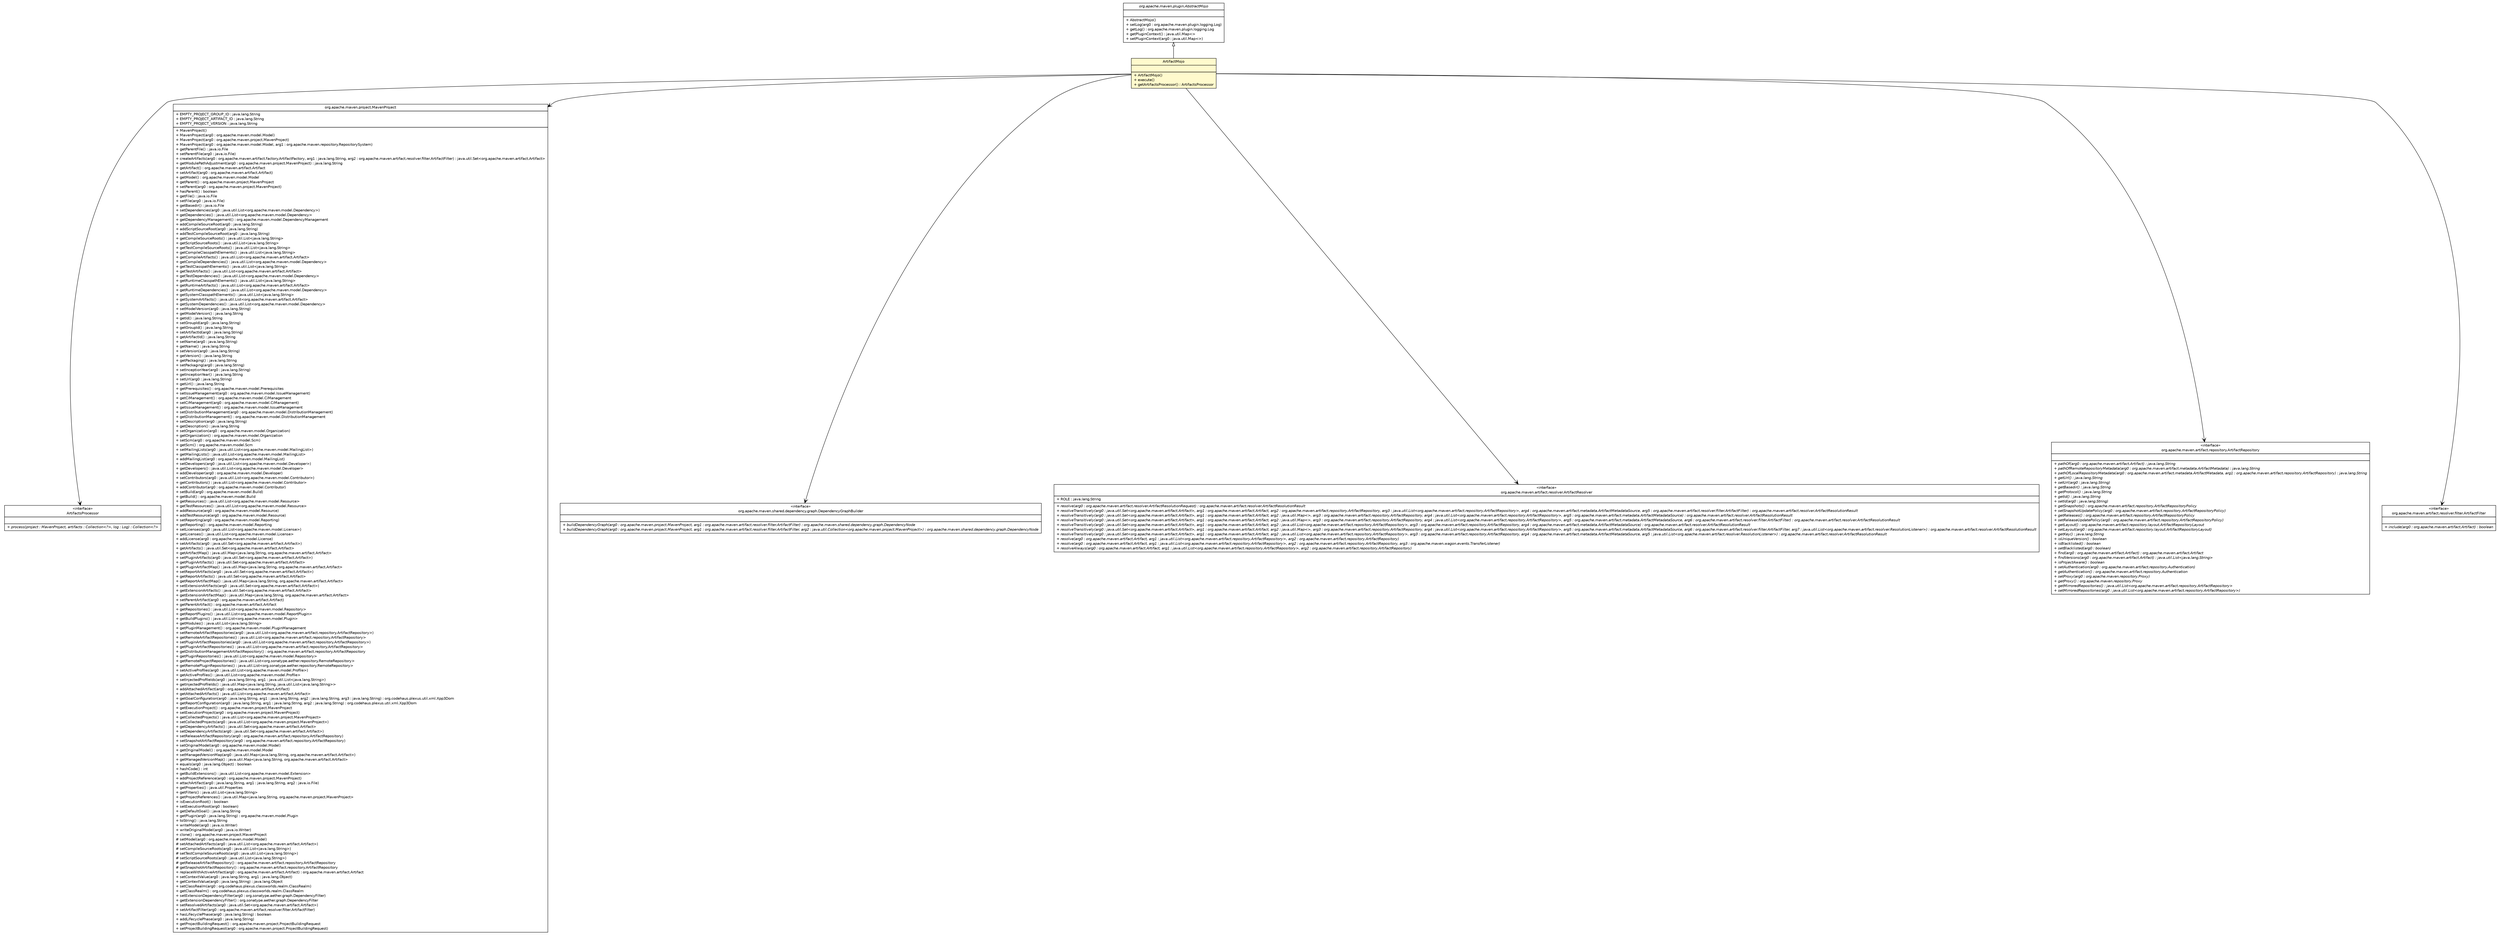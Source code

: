 #!/usr/local/bin/dot
#
# Class diagram 
# Generated by UMLGraph version R5_6-24-gf6e263 (http://www.umlgraph.org/)
#

digraph G {
	edge [fontname="Helvetica",fontsize=10,labelfontname="Helvetica",labelfontsize=10];
	node [fontname="Helvetica",fontsize=10,shape=plaintext];
	nodesep=0.25;
	ranksep=0.5;
	// com.edugility.maven.ArtifactsProcessor
	c15 [label=<<table title="com.edugility.maven.ArtifactsProcessor" border="0" cellborder="1" cellspacing="0" cellpadding="2" port="p" href="./ArtifactsProcessor.html">
		<tr><td><table border="0" cellspacing="0" cellpadding="1">
<tr><td align="center" balign="center"> &#171;interface&#187; </td></tr>
<tr><td align="center" balign="center"> ArtifactsProcessor </td></tr>
		</table></td></tr>
		<tr><td><table border="0" cellspacing="0" cellpadding="1">
<tr><td align="left" balign="left">  </td></tr>
		</table></td></tr>
		<tr><td><table border="0" cellspacing="0" cellpadding="1">
<tr><td align="left" balign="left"><font face="Helvetica-Oblique" point-size="10.0"> + process(project : MavenProject, artifacts : Collection&lt;?&gt;, log : Log) : Collection&lt;?&gt; </font></td></tr>
		</table></td></tr>
		</table>>, URL="./ArtifactsProcessor.html", fontname="Helvetica", fontcolor="black", fontsize=10.0];
	// com.edugility.maven.ArtifactMojo
	c20 [label=<<table title="com.edugility.maven.ArtifactMojo" border="0" cellborder="1" cellspacing="0" cellpadding="2" port="p" bgcolor="lemonChiffon" href="./ArtifactMojo.html">
		<tr><td><table border="0" cellspacing="0" cellpadding="1">
<tr><td align="center" balign="center"> ArtifactMojo </td></tr>
		</table></td></tr>
		<tr><td><table border="0" cellspacing="0" cellpadding="1">
<tr><td align="left" balign="left">  </td></tr>
		</table></td></tr>
		<tr><td><table border="0" cellspacing="0" cellpadding="1">
<tr><td align="left" balign="left"> + ArtifactMojo() </td></tr>
<tr><td align="left" balign="left"> + execute() </td></tr>
<tr><td align="left" balign="left"> + getArtifactsProcessor() : ArtifactsProcessor </td></tr>
		</table></td></tr>
		</table>>, URL="./ArtifactMojo.html", fontname="Helvetica", fontcolor="black", fontsize=10.0];
	//com.edugility.maven.ArtifactMojo extends org.apache.maven.plugin.AbstractMojo
	c25:p -> c20:p [dir=back,arrowtail=empty];
	// com.edugility.maven.ArtifactMojo NAVASSOC org.apache.maven.project.MavenProject
	c20:p -> c39:p [taillabel="", label="", headlabel="", fontname="Helvetica", fontcolor="black", fontsize=10.0, color="black", arrowhead=open];
	// com.edugility.maven.ArtifactMojo NAVASSOC org.apache.maven.shared.dependency.graph.DependencyGraphBuilder
	c20:p -> c40:p [taillabel="", label="", headlabel="", fontname="Helvetica", fontcolor="black", fontsize=10.0, color="black", arrowhead=open];
	// com.edugility.maven.ArtifactMojo NAVASSOC org.apache.maven.artifact.resolver.ArtifactResolver
	c20:p -> c41:p [taillabel="", label="", headlabel="", fontname="Helvetica", fontcolor="black", fontsize=10.0, color="black", arrowhead=open];
	// com.edugility.maven.ArtifactMojo NAVASSOC com.edugility.maven.ArtifactsProcessor
	c20:p -> c15:p [taillabel="", label="", headlabel="", fontname="Helvetica", fontcolor="black", fontsize=10.0, color="black", arrowhead=open];
	// com.edugility.maven.ArtifactMojo NAVASSOC org.apache.maven.artifact.repository.ArtifactRepository
	c20:p -> c42:p [taillabel="", label="", headlabel="", fontname="Helvetica", fontcolor="black", fontsize=10.0, color="black", arrowhead=open];
	// com.edugility.maven.ArtifactMojo NAVASSOC org.apache.maven.artifact.resolver.filter.ArtifactFilter
	c20:p -> c43:p [taillabel="", label="", headlabel="", fontname="Helvetica", fontcolor="black", fontsize=10.0, color="black", arrowhead=open];
	// org.apache.maven.artifact.resolver.filter.ArtifactFilter
	c43 [label=<<table title="org.apache.maven.artifact.resolver.filter.ArtifactFilter" border="0" cellborder="1" cellspacing="0" cellpadding="2" port="p" href="http://maven.apache.org/ref/current/apidocs/org/apache/maven/artifact/resolver/filter/ArtifactFilter.html">
		<tr><td><table border="0" cellspacing="0" cellpadding="1">
<tr><td align="center" balign="center"> &#171;interface&#187; </td></tr>
<tr><td align="center" balign="center"> org.apache.maven.artifact.resolver.filter.ArtifactFilter </td></tr>
		</table></td></tr>
		<tr><td><table border="0" cellspacing="0" cellpadding="1">
<tr><td align="left" balign="left">  </td></tr>
		</table></td></tr>
		<tr><td><table border="0" cellspacing="0" cellpadding="1">
<tr><td align="left" balign="left"><font face="Helvetica-Oblique" point-size="10.0"> + include(arg0 : org.apache.maven.artifact.Artifact) : boolean </font></td></tr>
		</table></td></tr>
		</table>>, URL="http://maven.apache.org/ref/current/apidocs/org/apache/maven/artifact/resolver/filter/ArtifactFilter.html", fontname="Helvetica", fontcolor="black", fontsize=10.0];
	// org.apache.maven.project.MavenProject
	c39 [label=<<table title="org.apache.maven.project.MavenProject" border="0" cellborder="1" cellspacing="0" cellpadding="2" port="p" href="http://maven.apache.org/ref/current/apidocs/org/apache/maven/project/MavenProject.html">
		<tr><td><table border="0" cellspacing="0" cellpadding="1">
<tr><td align="center" balign="center"> org.apache.maven.project.MavenProject </td></tr>
		</table></td></tr>
		<tr><td><table border="0" cellspacing="0" cellpadding="1">
<tr><td align="left" balign="left"> + EMPTY_PROJECT_GROUP_ID : java.lang.String </td></tr>
<tr><td align="left" balign="left"> + EMPTY_PROJECT_ARTIFACT_ID : java.lang.String </td></tr>
<tr><td align="left" balign="left"> + EMPTY_PROJECT_VERSION : java.lang.String </td></tr>
		</table></td></tr>
		<tr><td><table border="0" cellspacing="0" cellpadding="1">
<tr><td align="left" balign="left"> + MavenProject() </td></tr>
<tr><td align="left" balign="left"> + MavenProject(arg0 : org.apache.maven.model.Model) </td></tr>
<tr><td align="left" balign="left"> + MavenProject(arg0 : org.apache.maven.project.MavenProject) </td></tr>
<tr><td align="left" balign="left"> + MavenProject(arg0 : org.apache.maven.model.Model, arg1 : org.apache.maven.repository.RepositorySystem) </td></tr>
<tr><td align="left" balign="left"> + getParentFile() : java.io.File </td></tr>
<tr><td align="left" balign="left"> + setParentFile(arg0 : java.io.File) </td></tr>
<tr><td align="left" balign="left"> + createArtifacts(arg0 : org.apache.maven.artifact.factory.ArtifactFactory, arg1 : java.lang.String, arg2 : org.apache.maven.artifact.resolver.filter.ArtifactFilter) : java.util.Set&lt;org.apache.maven.artifact.Artifact&gt; </td></tr>
<tr><td align="left" balign="left"> + getModulePathAdjustment(arg0 : org.apache.maven.project.MavenProject) : java.lang.String </td></tr>
<tr><td align="left" balign="left"> + getArtifact() : org.apache.maven.artifact.Artifact </td></tr>
<tr><td align="left" balign="left"> + setArtifact(arg0 : org.apache.maven.artifact.Artifact) </td></tr>
<tr><td align="left" balign="left"> + getModel() : org.apache.maven.model.Model </td></tr>
<tr><td align="left" balign="left"> + getParent() : org.apache.maven.project.MavenProject </td></tr>
<tr><td align="left" balign="left"> + setParent(arg0 : org.apache.maven.project.MavenProject) </td></tr>
<tr><td align="left" balign="left"> + hasParent() : boolean </td></tr>
<tr><td align="left" balign="left"> + getFile() : java.io.File </td></tr>
<tr><td align="left" balign="left"> + setFile(arg0 : java.io.File) </td></tr>
<tr><td align="left" balign="left"> + getBasedir() : java.io.File </td></tr>
<tr><td align="left" balign="left"> + setDependencies(arg0 : java.util.List&lt;org.apache.maven.model.Dependency&gt;) </td></tr>
<tr><td align="left" balign="left"> + getDependencies() : java.util.List&lt;org.apache.maven.model.Dependency&gt; </td></tr>
<tr><td align="left" balign="left"> + getDependencyManagement() : org.apache.maven.model.DependencyManagement </td></tr>
<tr><td align="left" balign="left"> + addCompileSourceRoot(arg0 : java.lang.String) </td></tr>
<tr><td align="left" balign="left"> + addScriptSourceRoot(arg0 : java.lang.String) </td></tr>
<tr><td align="left" balign="left"> + addTestCompileSourceRoot(arg0 : java.lang.String) </td></tr>
<tr><td align="left" balign="left"> + getCompileSourceRoots() : java.util.List&lt;java.lang.String&gt; </td></tr>
<tr><td align="left" balign="left"> + getScriptSourceRoots() : java.util.List&lt;java.lang.String&gt; </td></tr>
<tr><td align="left" balign="left"> + getTestCompileSourceRoots() : java.util.List&lt;java.lang.String&gt; </td></tr>
<tr><td align="left" balign="left"> + getCompileClasspathElements() : java.util.List&lt;java.lang.String&gt; </td></tr>
<tr><td align="left" balign="left"> + getCompileArtifacts() : java.util.List&lt;org.apache.maven.artifact.Artifact&gt; </td></tr>
<tr><td align="left" balign="left"> + getCompileDependencies() : java.util.List&lt;org.apache.maven.model.Dependency&gt; </td></tr>
<tr><td align="left" balign="left"> + getTestClasspathElements() : java.util.List&lt;java.lang.String&gt; </td></tr>
<tr><td align="left" balign="left"> + getTestArtifacts() : java.util.List&lt;org.apache.maven.artifact.Artifact&gt; </td></tr>
<tr><td align="left" balign="left"> + getTestDependencies() : java.util.List&lt;org.apache.maven.model.Dependency&gt; </td></tr>
<tr><td align="left" balign="left"> + getRuntimeClasspathElements() : java.util.List&lt;java.lang.String&gt; </td></tr>
<tr><td align="left" balign="left"> + getRuntimeArtifacts() : java.util.List&lt;org.apache.maven.artifact.Artifact&gt; </td></tr>
<tr><td align="left" balign="left"> + getRuntimeDependencies() : java.util.List&lt;org.apache.maven.model.Dependency&gt; </td></tr>
<tr><td align="left" balign="left"> + getSystemClasspathElements() : java.util.List&lt;java.lang.String&gt; </td></tr>
<tr><td align="left" balign="left"> + getSystemArtifacts() : java.util.List&lt;org.apache.maven.artifact.Artifact&gt; </td></tr>
<tr><td align="left" balign="left"> + getSystemDependencies() : java.util.List&lt;org.apache.maven.model.Dependency&gt; </td></tr>
<tr><td align="left" balign="left"> + setModelVersion(arg0 : java.lang.String) </td></tr>
<tr><td align="left" balign="left"> + getModelVersion() : java.lang.String </td></tr>
<tr><td align="left" balign="left"> + getId() : java.lang.String </td></tr>
<tr><td align="left" balign="left"> + setGroupId(arg0 : java.lang.String) </td></tr>
<tr><td align="left" balign="left"> + getGroupId() : java.lang.String </td></tr>
<tr><td align="left" balign="left"> + setArtifactId(arg0 : java.lang.String) </td></tr>
<tr><td align="left" balign="left"> + getArtifactId() : java.lang.String </td></tr>
<tr><td align="left" balign="left"> + setName(arg0 : java.lang.String) </td></tr>
<tr><td align="left" balign="left"> + getName() : java.lang.String </td></tr>
<tr><td align="left" balign="left"> + setVersion(arg0 : java.lang.String) </td></tr>
<tr><td align="left" balign="left"> + getVersion() : java.lang.String </td></tr>
<tr><td align="left" balign="left"> + getPackaging() : java.lang.String </td></tr>
<tr><td align="left" balign="left"> + setPackaging(arg0 : java.lang.String) </td></tr>
<tr><td align="left" balign="left"> + setInceptionYear(arg0 : java.lang.String) </td></tr>
<tr><td align="left" balign="left"> + getInceptionYear() : java.lang.String </td></tr>
<tr><td align="left" balign="left"> + setUrl(arg0 : java.lang.String) </td></tr>
<tr><td align="left" balign="left"> + getUrl() : java.lang.String </td></tr>
<tr><td align="left" balign="left"> + getPrerequisites() : org.apache.maven.model.Prerequisites </td></tr>
<tr><td align="left" balign="left"> + setIssueManagement(arg0 : org.apache.maven.model.IssueManagement) </td></tr>
<tr><td align="left" balign="left"> + getCiManagement() : org.apache.maven.model.CiManagement </td></tr>
<tr><td align="left" balign="left"> + setCiManagement(arg0 : org.apache.maven.model.CiManagement) </td></tr>
<tr><td align="left" balign="left"> + getIssueManagement() : org.apache.maven.model.IssueManagement </td></tr>
<tr><td align="left" balign="left"> + setDistributionManagement(arg0 : org.apache.maven.model.DistributionManagement) </td></tr>
<tr><td align="left" balign="left"> + getDistributionManagement() : org.apache.maven.model.DistributionManagement </td></tr>
<tr><td align="left" balign="left"> + setDescription(arg0 : java.lang.String) </td></tr>
<tr><td align="left" balign="left"> + getDescription() : java.lang.String </td></tr>
<tr><td align="left" balign="left"> + setOrganization(arg0 : org.apache.maven.model.Organization) </td></tr>
<tr><td align="left" balign="left"> + getOrganization() : org.apache.maven.model.Organization </td></tr>
<tr><td align="left" balign="left"> + setScm(arg0 : org.apache.maven.model.Scm) </td></tr>
<tr><td align="left" balign="left"> + getScm() : org.apache.maven.model.Scm </td></tr>
<tr><td align="left" balign="left"> + setMailingLists(arg0 : java.util.List&lt;org.apache.maven.model.MailingList&gt;) </td></tr>
<tr><td align="left" balign="left"> + getMailingLists() : java.util.List&lt;org.apache.maven.model.MailingList&gt; </td></tr>
<tr><td align="left" balign="left"> + addMailingList(arg0 : org.apache.maven.model.MailingList) </td></tr>
<tr><td align="left" balign="left"> + setDevelopers(arg0 : java.util.List&lt;org.apache.maven.model.Developer&gt;) </td></tr>
<tr><td align="left" balign="left"> + getDevelopers() : java.util.List&lt;org.apache.maven.model.Developer&gt; </td></tr>
<tr><td align="left" balign="left"> + addDeveloper(arg0 : org.apache.maven.model.Developer) </td></tr>
<tr><td align="left" balign="left"> + setContributors(arg0 : java.util.List&lt;org.apache.maven.model.Contributor&gt;) </td></tr>
<tr><td align="left" balign="left"> + getContributors() : java.util.List&lt;org.apache.maven.model.Contributor&gt; </td></tr>
<tr><td align="left" balign="left"> + addContributor(arg0 : org.apache.maven.model.Contributor) </td></tr>
<tr><td align="left" balign="left"> + setBuild(arg0 : org.apache.maven.model.Build) </td></tr>
<tr><td align="left" balign="left"> + getBuild() : org.apache.maven.model.Build </td></tr>
<tr><td align="left" balign="left"> + getResources() : java.util.List&lt;org.apache.maven.model.Resource&gt; </td></tr>
<tr><td align="left" balign="left"> + getTestResources() : java.util.List&lt;org.apache.maven.model.Resource&gt; </td></tr>
<tr><td align="left" balign="left"> + addResource(arg0 : org.apache.maven.model.Resource) </td></tr>
<tr><td align="left" balign="left"> + addTestResource(arg0 : org.apache.maven.model.Resource) </td></tr>
<tr><td align="left" balign="left"> + setReporting(arg0 : org.apache.maven.model.Reporting) </td></tr>
<tr><td align="left" balign="left"> + getReporting() : org.apache.maven.model.Reporting </td></tr>
<tr><td align="left" balign="left"> + setLicenses(arg0 : java.util.List&lt;org.apache.maven.model.License&gt;) </td></tr>
<tr><td align="left" balign="left"> + getLicenses() : java.util.List&lt;org.apache.maven.model.License&gt; </td></tr>
<tr><td align="left" balign="left"> + addLicense(arg0 : org.apache.maven.model.License) </td></tr>
<tr><td align="left" balign="left"> + setArtifacts(arg0 : java.util.Set&lt;org.apache.maven.artifact.Artifact&gt;) </td></tr>
<tr><td align="left" balign="left"> + getArtifacts() : java.util.Set&lt;org.apache.maven.artifact.Artifact&gt; </td></tr>
<tr><td align="left" balign="left"> + getArtifactMap() : java.util.Map&lt;java.lang.String, org.apache.maven.artifact.Artifact&gt; </td></tr>
<tr><td align="left" balign="left"> + setPluginArtifacts(arg0 : java.util.Set&lt;org.apache.maven.artifact.Artifact&gt;) </td></tr>
<tr><td align="left" balign="left"> + getPluginArtifacts() : java.util.Set&lt;org.apache.maven.artifact.Artifact&gt; </td></tr>
<tr><td align="left" balign="left"> + getPluginArtifactMap() : java.util.Map&lt;java.lang.String, org.apache.maven.artifact.Artifact&gt; </td></tr>
<tr><td align="left" balign="left"> + setReportArtifacts(arg0 : java.util.Set&lt;org.apache.maven.artifact.Artifact&gt;) </td></tr>
<tr><td align="left" balign="left"> + getReportArtifacts() : java.util.Set&lt;org.apache.maven.artifact.Artifact&gt; </td></tr>
<tr><td align="left" balign="left"> + getReportArtifactMap() : java.util.Map&lt;java.lang.String, org.apache.maven.artifact.Artifact&gt; </td></tr>
<tr><td align="left" balign="left"> + setExtensionArtifacts(arg0 : java.util.Set&lt;org.apache.maven.artifact.Artifact&gt;) </td></tr>
<tr><td align="left" balign="left"> + getExtensionArtifacts() : java.util.Set&lt;org.apache.maven.artifact.Artifact&gt; </td></tr>
<tr><td align="left" balign="left"> + getExtensionArtifactMap() : java.util.Map&lt;java.lang.String, org.apache.maven.artifact.Artifact&gt; </td></tr>
<tr><td align="left" balign="left"> + setParentArtifact(arg0 : org.apache.maven.artifact.Artifact) </td></tr>
<tr><td align="left" balign="left"> + getParentArtifact() : org.apache.maven.artifact.Artifact </td></tr>
<tr><td align="left" balign="left"> + getRepositories() : java.util.List&lt;org.apache.maven.model.Repository&gt; </td></tr>
<tr><td align="left" balign="left"> + getReportPlugins() : java.util.List&lt;org.apache.maven.model.ReportPlugin&gt; </td></tr>
<tr><td align="left" balign="left"> + getBuildPlugins() : java.util.List&lt;org.apache.maven.model.Plugin&gt; </td></tr>
<tr><td align="left" balign="left"> + getModules() : java.util.List&lt;java.lang.String&gt; </td></tr>
<tr><td align="left" balign="left"> + getPluginManagement() : org.apache.maven.model.PluginManagement </td></tr>
<tr><td align="left" balign="left"> + setRemoteArtifactRepositories(arg0 : java.util.List&lt;org.apache.maven.artifact.repository.ArtifactRepository&gt;) </td></tr>
<tr><td align="left" balign="left"> + getRemoteArtifactRepositories() : java.util.List&lt;org.apache.maven.artifact.repository.ArtifactRepository&gt; </td></tr>
<tr><td align="left" balign="left"> + setPluginArtifactRepositories(arg0 : java.util.List&lt;org.apache.maven.artifact.repository.ArtifactRepository&gt;) </td></tr>
<tr><td align="left" balign="left"> + getPluginArtifactRepositories() : java.util.List&lt;org.apache.maven.artifact.repository.ArtifactRepository&gt; </td></tr>
<tr><td align="left" balign="left"> + getDistributionManagementArtifactRepository() : org.apache.maven.artifact.repository.ArtifactRepository </td></tr>
<tr><td align="left" balign="left"> + getPluginRepositories() : java.util.List&lt;org.apache.maven.model.Repository&gt; </td></tr>
<tr><td align="left" balign="left"> + getRemoteProjectRepositories() : java.util.List&lt;org.sonatype.aether.repository.RemoteRepository&gt; </td></tr>
<tr><td align="left" balign="left"> + getRemotePluginRepositories() : java.util.List&lt;org.sonatype.aether.repository.RemoteRepository&gt; </td></tr>
<tr><td align="left" balign="left"> + setActiveProfiles(arg0 : java.util.List&lt;org.apache.maven.model.Profile&gt;) </td></tr>
<tr><td align="left" balign="left"> + getActiveProfiles() : java.util.List&lt;org.apache.maven.model.Profile&gt; </td></tr>
<tr><td align="left" balign="left"> + setInjectedProfileIds(arg0 : java.lang.String, arg1 : java.util.List&lt;java.lang.String&gt;) </td></tr>
<tr><td align="left" balign="left"> + getInjectedProfileIds() : java.util.Map&lt;java.lang.String, java.util.List&lt;java.lang.String&gt;&gt; </td></tr>
<tr><td align="left" balign="left"> + addAttachedArtifact(arg0 : org.apache.maven.artifact.Artifact) </td></tr>
<tr><td align="left" balign="left"> + getAttachedArtifacts() : java.util.List&lt;org.apache.maven.artifact.Artifact&gt; </td></tr>
<tr><td align="left" balign="left"> + getGoalConfiguration(arg0 : java.lang.String, arg1 : java.lang.String, arg2 : java.lang.String, arg3 : java.lang.String) : org.codehaus.plexus.util.xml.Xpp3Dom </td></tr>
<tr><td align="left" balign="left"> + getReportConfiguration(arg0 : java.lang.String, arg1 : java.lang.String, arg2 : java.lang.String) : org.codehaus.plexus.util.xml.Xpp3Dom </td></tr>
<tr><td align="left" balign="left"> + getExecutionProject() : org.apache.maven.project.MavenProject </td></tr>
<tr><td align="left" balign="left"> + setExecutionProject(arg0 : org.apache.maven.project.MavenProject) </td></tr>
<tr><td align="left" balign="left"> + getCollectedProjects() : java.util.List&lt;org.apache.maven.project.MavenProject&gt; </td></tr>
<tr><td align="left" balign="left"> + setCollectedProjects(arg0 : java.util.List&lt;org.apache.maven.project.MavenProject&gt;) </td></tr>
<tr><td align="left" balign="left"> + getDependencyArtifacts() : java.util.Set&lt;org.apache.maven.artifact.Artifact&gt; </td></tr>
<tr><td align="left" balign="left"> + setDependencyArtifacts(arg0 : java.util.Set&lt;org.apache.maven.artifact.Artifact&gt;) </td></tr>
<tr><td align="left" balign="left"> + setReleaseArtifactRepository(arg0 : org.apache.maven.artifact.repository.ArtifactRepository) </td></tr>
<tr><td align="left" balign="left"> + setSnapshotArtifactRepository(arg0 : org.apache.maven.artifact.repository.ArtifactRepository) </td></tr>
<tr><td align="left" balign="left"> + setOriginalModel(arg0 : org.apache.maven.model.Model) </td></tr>
<tr><td align="left" balign="left"> + getOriginalModel() : org.apache.maven.model.Model </td></tr>
<tr><td align="left" balign="left"> + setManagedVersionMap(arg0 : java.util.Map&lt;java.lang.String, org.apache.maven.artifact.Artifact&gt;) </td></tr>
<tr><td align="left" balign="left"> + getManagedVersionMap() : java.util.Map&lt;java.lang.String, org.apache.maven.artifact.Artifact&gt; </td></tr>
<tr><td align="left" balign="left"> + equals(arg0 : java.lang.Object) : boolean </td></tr>
<tr><td align="left" balign="left"> + hashCode() : int </td></tr>
<tr><td align="left" balign="left"> + getBuildExtensions() : java.util.List&lt;org.apache.maven.model.Extension&gt; </td></tr>
<tr><td align="left" balign="left"> + addProjectReference(arg0 : org.apache.maven.project.MavenProject) </td></tr>
<tr><td align="left" balign="left"> + attachArtifact(arg0 : java.lang.String, arg1 : java.lang.String, arg2 : java.io.File) </td></tr>
<tr><td align="left" balign="left"> + getProperties() : java.util.Properties </td></tr>
<tr><td align="left" balign="left"> + getFilters() : java.util.List&lt;java.lang.String&gt; </td></tr>
<tr><td align="left" balign="left"> + getProjectReferences() : java.util.Map&lt;java.lang.String, org.apache.maven.project.MavenProject&gt; </td></tr>
<tr><td align="left" balign="left"> + isExecutionRoot() : boolean </td></tr>
<tr><td align="left" balign="left"> + setExecutionRoot(arg0 : boolean) </td></tr>
<tr><td align="left" balign="left"> + getDefaultGoal() : java.lang.String </td></tr>
<tr><td align="left" balign="left"> + getPlugin(arg0 : java.lang.String) : org.apache.maven.model.Plugin </td></tr>
<tr><td align="left" balign="left"> + toString() : java.lang.String </td></tr>
<tr><td align="left" balign="left"> + writeModel(arg0 : java.io.Writer) </td></tr>
<tr><td align="left" balign="left"> + writeOriginalModel(arg0 : java.io.Writer) </td></tr>
<tr><td align="left" balign="left"> + clone() : org.apache.maven.project.MavenProject </td></tr>
<tr><td align="left" balign="left"> # setModel(arg0 : org.apache.maven.model.Model) </td></tr>
<tr><td align="left" balign="left"> # setAttachedArtifacts(arg0 : java.util.List&lt;org.apache.maven.artifact.Artifact&gt;) </td></tr>
<tr><td align="left" balign="left"> # setCompileSourceRoots(arg0 : java.util.List&lt;java.lang.String&gt;) </td></tr>
<tr><td align="left" balign="left"> # setTestCompileSourceRoots(arg0 : java.util.List&lt;java.lang.String&gt;) </td></tr>
<tr><td align="left" balign="left"> # setScriptSourceRoots(arg0 : java.util.List&lt;java.lang.String&gt;) </td></tr>
<tr><td align="left" balign="left"> # getReleaseArtifactRepository() : org.apache.maven.artifact.repository.ArtifactRepository </td></tr>
<tr><td align="left" balign="left"> # getSnapshotArtifactRepository() : org.apache.maven.artifact.repository.ArtifactRepository </td></tr>
<tr><td align="left" balign="left"> + replaceWithActiveArtifact(arg0 : org.apache.maven.artifact.Artifact) : org.apache.maven.artifact.Artifact </td></tr>
<tr><td align="left" balign="left"> + setContextValue(arg0 : java.lang.String, arg1 : java.lang.Object) </td></tr>
<tr><td align="left" balign="left"> + getContextValue(arg0 : java.lang.String) : java.lang.Object </td></tr>
<tr><td align="left" balign="left"> + setClassRealm(arg0 : org.codehaus.plexus.classworlds.realm.ClassRealm) </td></tr>
<tr><td align="left" balign="left"> + getClassRealm() : org.codehaus.plexus.classworlds.realm.ClassRealm </td></tr>
<tr><td align="left" balign="left"> + setExtensionDependencyFilter(arg0 : org.sonatype.aether.graph.DependencyFilter) </td></tr>
<tr><td align="left" balign="left"> + getExtensionDependencyFilter() : org.sonatype.aether.graph.DependencyFilter </td></tr>
<tr><td align="left" balign="left"> + setResolvedArtifacts(arg0 : java.util.Set&lt;org.apache.maven.artifact.Artifact&gt;) </td></tr>
<tr><td align="left" balign="left"> + setArtifactFilter(arg0 : org.apache.maven.artifact.resolver.filter.ArtifactFilter) </td></tr>
<tr><td align="left" balign="left"> + hasLifecyclePhase(arg0 : java.lang.String) : boolean </td></tr>
<tr><td align="left" balign="left"> + addLifecyclePhase(arg0 : java.lang.String) </td></tr>
<tr><td align="left" balign="left"> + getProjectBuildingRequest() : org.apache.maven.project.ProjectBuildingRequest </td></tr>
<tr><td align="left" balign="left"> + setProjectBuildingRequest(arg0 : org.apache.maven.project.ProjectBuildingRequest) </td></tr>
		</table></td></tr>
		</table>>, URL="http://maven.apache.org/ref/current/apidocs/org/apache/maven/project/MavenProject.html", fontname="Helvetica", fontcolor="black", fontsize=10.0];
	// org.apache.maven.artifact.repository.ArtifactRepository
	c42 [label=<<table title="org.apache.maven.artifact.repository.ArtifactRepository" border="0" cellborder="1" cellspacing="0" cellpadding="2" port="p" href="http://maven.apache.org/ref/current/apidocs/org/apache/maven/artifact/repository/ArtifactRepository.html">
		<tr><td><table border="0" cellspacing="0" cellpadding="1">
<tr><td align="center" balign="center"> &#171;interface&#187; </td></tr>
<tr><td align="center" balign="center"> org.apache.maven.artifact.repository.ArtifactRepository </td></tr>
		</table></td></tr>
		<tr><td><table border="0" cellspacing="0" cellpadding="1">
<tr><td align="left" balign="left">  </td></tr>
		</table></td></tr>
		<tr><td><table border="0" cellspacing="0" cellpadding="1">
<tr><td align="left" balign="left"><font face="Helvetica-Oblique" point-size="10.0"> + pathOf(arg0 : org.apache.maven.artifact.Artifact) : java.lang.String </font></td></tr>
<tr><td align="left" balign="left"><font face="Helvetica-Oblique" point-size="10.0"> + pathOfRemoteRepositoryMetadata(arg0 : org.apache.maven.artifact.metadata.ArtifactMetadata) : java.lang.String </font></td></tr>
<tr><td align="left" balign="left"><font face="Helvetica-Oblique" point-size="10.0"> + pathOfLocalRepositoryMetadata(arg0 : org.apache.maven.artifact.metadata.ArtifactMetadata, arg1 : org.apache.maven.artifact.repository.ArtifactRepository) : java.lang.String </font></td></tr>
<tr><td align="left" balign="left"><font face="Helvetica-Oblique" point-size="10.0"> + getUrl() : java.lang.String </font></td></tr>
<tr><td align="left" balign="left"><font face="Helvetica-Oblique" point-size="10.0"> + setUrl(arg0 : java.lang.String) </font></td></tr>
<tr><td align="left" balign="left"><font face="Helvetica-Oblique" point-size="10.0"> + getBasedir() : java.lang.String </font></td></tr>
<tr><td align="left" balign="left"><font face="Helvetica-Oblique" point-size="10.0"> + getProtocol() : java.lang.String </font></td></tr>
<tr><td align="left" balign="left"><font face="Helvetica-Oblique" point-size="10.0"> + getId() : java.lang.String </font></td></tr>
<tr><td align="left" balign="left"><font face="Helvetica-Oblique" point-size="10.0"> + setId(arg0 : java.lang.String) </font></td></tr>
<tr><td align="left" balign="left"><font face="Helvetica-Oblique" point-size="10.0"> + getSnapshots() : org.apache.maven.artifact.repository.ArtifactRepositoryPolicy </font></td></tr>
<tr><td align="left" balign="left"><font face="Helvetica-Oblique" point-size="10.0"> + setSnapshotUpdatePolicy(arg0 : org.apache.maven.artifact.repository.ArtifactRepositoryPolicy) </font></td></tr>
<tr><td align="left" balign="left"><font face="Helvetica-Oblique" point-size="10.0"> + getReleases() : org.apache.maven.artifact.repository.ArtifactRepositoryPolicy </font></td></tr>
<tr><td align="left" balign="left"><font face="Helvetica-Oblique" point-size="10.0"> + setReleaseUpdatePolicy(arg0 : org.apache.maven.artifact.repository.ArtifactRepositoryPolicy) </font></td></tr>
<tr><td align="left" balign="left"><font face="Helvetica-Oblique" point-size="10.0"> + getLayout() : org.apache.maven.artifact.repository.layout.ArtifactRepositoryLayout </font></td></tr>
<tr><td align="left" balign="left"><font face="Helvetica-Oblique" point-size="10.0"> + setLayout(arg0 : org.apache.maven.artifact.repository.layout.ArtifactRepositoryLayout) </font></td></tr>
<tr><td align="left" balign="left"><font face="Helvetica-Oblique" point-size="10.0"> + getKey() : java.lang.String </font></td></tr>
<tr><td align="left" balign="left"><font face="Helvetica-Oblique" point-size="10.0"> + isUniqueVersion() : boolean </font></td></tr>
<tr><td align="left" balign="left"><font face="Helvetica-Oblique" point-size="10.0"> + isBlacklisted() : boolean </font></td></tr>
<tr><td align="left" balign="left"><font face="Helvetica-Oblique" point-size="10.0"> + setBlacklisted(arg0 : boolean) </font></td></tr>
<tr><td align="left" balign="left"><font face="Helvetica-Oblique" point-size="10.0"> + find(arg0 : org.apache.maven.artifact.Artifact) : org.apache.maven.artifact.Artifact </font></td></tr>
<tr><td align="left" balign="left"><font face="Helvetica-Oblique" point-size="10.0"> + findVersions(arg0 : org.apache.maven.artifact.Artifact) : java.util.List&lt;java.lang.String&gt; </font></td></tr>
<tr><td align="left" balign="left"><font face="Helvetica-Oblique" point-size="10.0"> + isProjectAware() : boolean </font></td></tr>
<tr><td align="left" balign="left"><font face="Helvetica-Oblique" point-size="10.0"> + setAuthentication(arg0 : org.apache.maven.artifact.repository.Authentication) </font></td></tr>
<tr><td align="left" balign="left"><font face="Helvetica-Oblique" point-size="10.0"> + getAuthentication() : org.apache.maven.artifact.repository.Authentication </font></td></tr>
<tr><td align="left" balign="left"><font face="Helvetica-Oblique" point-size="10.0"> + setProxy(arg0 : org.apache.maven.repository.Proxy) </font></td></tr>
<tr><td align="left" balign="left"><font face="Helvetica-Oblique" point-size="10.0"> + getProxy() : org.apache.maven.repository.Proxy </font></td></tr>
<tr><td align="left" balign="left"><font face="Helvetica-Oblique" point-size="10.0"> + getMirroredRepositories() : java.util.List&lt;org.apache.maven.artifact.repository.ArtifactRepository&gt; </font></td></tr>
<tr><td align="left" balign="left"><font face="Helvetica-Oblique" point-size="10.0"> + setMirroredRepositories(arg0 : java.util.List&lt;org.apache.maven.artifact.repository.ArtifactRepository&gt;) </font></td></tr>
		</table></td></tr>
		</table>>, URL="http://maven.apache.org/ref/current/apidocs/org/apache/maven/artifact/repository/ArtifactRepository.html", fontname="Helvetica", fontcolor="black", fontsize=10.0];
	// org.apache.maven.shared.dependency.graph.DependencyGraphBuilder
	c40 [label=<<table title="org.apache.maven.shared.dependency.graph.DependencyGraphBuilder" border="0" cellborder="1" cellspacing="0" cellpadding="2" port="p">
		<tr><td><table border="0" cellspacing="0" cellpadding="1">
<tr><td align="center" balign="center"> &#171;interface&#187; </td></tr>
<tr><td align="center" balign="center"> org.apache.maven.shared.dependency.graph.DependencyGraphBuilder </td></tr>
		</table></td></tr>
		<tr><td><table border="0" cellspacing="0" cellpadding="1">
<tr><td align="left" balign="left">  </td></tr>
		</table></td></tr>
		<tr><td><table border="0" cellspacing="0" cellpadding="1">
<tr><td align="left" balign="left"><font face="Helvetica-Oblique" point-size="10.0"> + buildDependencyGraph(arg0 : org.apache.maven.project.MavenProject, arg1 : org.apache.maven.artifact.resolver.filter.ArtifactFilter) : org.apache.maven.shared.dependency.graph.DependencyNode </font></td></tr>
<tr><td align="left" balign="left"><font face="Helvetica-Oblique" point-size="10.0"> + buildDependencyGraph(arg0 : org.apache.maven.project.MavenProject, arg1 : org.apache.maven.artifact.resolver.filter.ArtifactFilter, arg2 : java.util.Collection&lt;org.apache.maven.project.MavenProject&gt;) : org.apache.maven.shared.dependency.graph.DependencyNode </font></td></tr>
		</table></td></tr>
		</table>>, URL="null", fontname="Helvetica", fontcolor="black", fontsize=10.0];
	// org.apache.maven.artifact.resolver.ArtifactResolver
	c41 [label=<<table title="org.apache.maven.artifact.resolver.ArtifactResolver" border="0" cellborder="1" cellspacing="0" cellpadding="2" port="p" href="http://maven.apache.org/ref/current/apidocs/org/apache/maven/artifact/resolver/ArtifactResolver.html">
		<tr><td><table border="0" cellspacing="0" cellpadding="1">
<tr><td align="center" balign="center"> &#171;interface&#187; </td></tr>
<tr><td align="center" balign="center"> org.apache.maven.artifact.resolver.ArtifactResolver </td></tr>
		</table></td></tr>
		<tr><td><table border="0" cellspacing="0" cellpadding="1">
<tr><td align="left" balign="left"> + ROLE : java.lang.String </td></tr>
		</table></td></tr>
		<tr><td><table border="0" cellspacing="0" cellpadding="1">
<tr><td align="left" balign="left"><font face="Helvetica-Oblique" point-size="10.0"> + resolve(arg0 : org.apache.maven.artifact.resolver.ArtifactResolutionRequest) : org.apache.maven.artifact.resolver.ArtifactResolutionResult </font></td></tr>
<tr><td align="left" balign="left"><font face="Helvetica-Oblique" point-size="10.0"> + resolveTransitively(arg0 : java.util.Set&lt;org.apache.maven.artifact.Artifact&gt;, arg1 : org.apache.maven.artifact.Artifact, arg2 : org.apache.maven.artifact.repository.ArtifactRepository, arg3 : java.util.List&lt;org.apache.maven.artifact.repository.ArtifactRepository&gt;, arg4 : org.apache.maven.artifact.metadata.ArtifactMetadataSource, arg5 : org.apache.maven.artifact.resolver.filter.ArtifactFilter) : org.apache.maven.artifact.resolver.ArtifactResolutionResult </font></td></tr>
<tr><td align="left" balign="left"><font face="Helvetica-Oblique" point-size="10.0"> + resolveTransitively(arg0 : java.util.Set&lt;org.apache.maven.artifact.Artifact&gt;, arg1 : org.apache.maven.artifact.Artifact, arg2 : java.util.Map&lt;&gt;, arg3 : org.apache.maven.artifact.repository.ArtifactRepository, arg4 : java.util.List&lt;org.apache.maven.artifact.repository.ArtifactRepository&gt;, arg5 : org.apache.maven.artifact.metadata.ArtifactMetadataSource) : org.apache.maven.artifact.resolver.ArtifactResolutionResult </font></td></tr>
<tr><td align="left" balign="left"><font face="Helvetica-Oblique" point-size="10.0"> + resolveTransitively(arg0 : java.util.Set&lt;org.apache.maven.artifact.Artifact&gt;, arg1 : org.apache.maven.artifact.Artifact, arg2 : java.util.Map&lt;&gt;, arg3 : org.apache.maven.artifact.repository.ArtifactRepository, arg4 : java.util.List&lt;org.apache.maven.artifact.repository.ArtifactRepository&gt;, arg5 : org.apache.maven.artifact.metadata.ArtifactMetadataSource, arg6 : org.apache.maven.artifact.resolver.filter.ArtifactFilter) : org.apache.maven.artifact.resolver.ArtifactResolutionResult </font></td></tr>
<tr><td align="left" balign="left"><font face="Helvetica-Oblique" point-size="10.0"> + resolveTransitively(arg0 : java.util.Set&lt;org.apache.maven.artifact.Artifact&gt;, arg1 : org.apache.maven.artifact.Artifact, arg2 : java.util.List&lt;org.apache.maven.artifact.repository.ArtifactRepository&gt;, arg3 : org.apache.maven.artifact.repository.ArtifactRepository, arg4 : org.apache.maven.artifact.metadata.ArtifactMetadataSource) : org.apache.maven.artifact.resolver.ArtifactResolutionResult </font></td></tr>
<tr><td align="left" balign="left"><font face="Helvetica-Oblique" point-size="10.0"> + resolveTransitively(arg0 : java.util.Set&lt;org.apache.maven.artifact.Artifact&gt;, arg1 : org.apache.maven.artifact.Artifact, arg2 : java.util.Map&lt;&gt;, arg3 : org.apache.maven.artifact.repository.ArtifactRepository, arg4 : java.util.List&lt;org.apache.maven.artifact.repository.ArtifactRepository&gt;, arg5 : org.apache.maven.artifact.metadata.ArtifactMetadataSource, arg6 : org.apache.maven.artifact.resolver.filter.ArtifactFilter, arg7 : java.util.List&lt;org.apache.maven.artifact.resolver.ResolutionListener&gt;) : org.apache.maven.artifact.resolver.ArtifactResolutionResult </font></td></tr>
<tr><td align="left" balign="left"><font face="Helvetica-Oblique" point-size="10.0"> + resolveTransitively(arg0 : java.util.Set&lt;org.apache.maven.artifact.Artifact&gt;, arg1 : org.apache.maven.artifact.Artifact, arg2 : java.util.List&lt;org.apache.maven.artifact.repository.ArtifactRepository&gt;, arg3 : org.apache.maven.artifact.repository.ArtifactRepository, arg4 : org.apache.maven.artifact.metadata.ArtifactMetadataSource, arg5 : java.util.List&lt;org.apache.maven.artifact.resolver.ResolutionListener&gt;) : org.apache.maven.artifact.resolver.ArtifactResolutionResult </font></td></tr>
<tr><td align="left" balign="left"><font face="Helvetica-Oblique" point-size="10.0"> + resolve(arg0 : org.apache.maven.artifact.Artifact, arg1 : java.util.List&lt;org.apache.maven.artifact.repository.ArtifactRepository&gt;, arg2 : org.apache.maven.artifact.repository.ArtifactRepository) </font></td></tr>
<tr><td align="left" balign="left"><font face="Helvetica-Oblique" point-size="10.0"> + resolve(arg0 : org.apache.maven.artifact.Artifact, arg1 : java.util.List&lt;org.apache.maven.artifact.repository.ArtifactRepository&gt;, arg2 : org.apache.maven.artifact.repository.ArtifactRepository, arg3 : org.apache.maven.wagon.events.TransferListener) </font></td></tr>
<tr><td align="left" balign="left"><font face="Helvetica-Oblique" point-size="10.0"> + resolveAlways(arg0 : org.apache.maven.artifact.Artifact, arg1 : java.util.List&lt;org.apache.maven.artifact.repository.ArtifactRepository&gt;, arg2 : org.apache.maven.artifact.repository.ArtifactRepository) </font></td></tr>
		</table></td></tr>
		</table>>, URL="http://maven.apache.org/ref/current/apidocs/org/apache/maven/artifact/resolver/ArtifactResolver.html", fontname="Helvetica", fontcolor="black", fontsize=10.0];
	// org.apache.maven.plugin.AbstractMojo
	c25 [label=<<table title="org.apache.maven.plugin.AbstractMojo" border="0" cellborder="1" cellspacing="0" cellpadding="2" port="p" href="http://maven.apache.org/ref/current/apidocs/org/apache/maven/plugin/AbstractMojo.html">
		<tr><td><table border="0" cellspacing="0" cellpadding="1">
<tr><td align="center" balign="center"><font face="Helvetica-Oblique"> org.apache.maven.plugin.AbstractMojo </font></td></tr>
		</table></td></tr>
		<tr><td><table border="0" cellspacing="0" cellpadding="1">
<tr><td align="left" balign="left">  </td></tr>
		</table></td></tr>
		<tr><td><table border="0" cellspacing="0" cellpadding="1">
<tr><td align="left" balign="left"> + AbstractMojo() </td></tr>
<tr><td align="left" balign="left"> + setLog(arg0 : org.apache.maven.plugin.logging.Log) </td></tr>
<tr><td align="left" balign="left"> + getLog() : org.apache.maven.plugin.logging.Log </td></tr>
<tr><td align="left" balign="left"> + getPluginContext() : java.util.Map&lt;&gt; </td></tr>
<tr><td align="left" balign="left"> + setPluginContext(arg0 : java.util.Map&lt;&gt;) </td></tr>
		</table></td></tr>
		</table>>, URL="http://maven.apache.org/ref/current/apidocs/org/apache/maven/plugin/AbstractMojo.html", fontname="Helvetica", fontcolor="black", fontsize=10.0];
}

